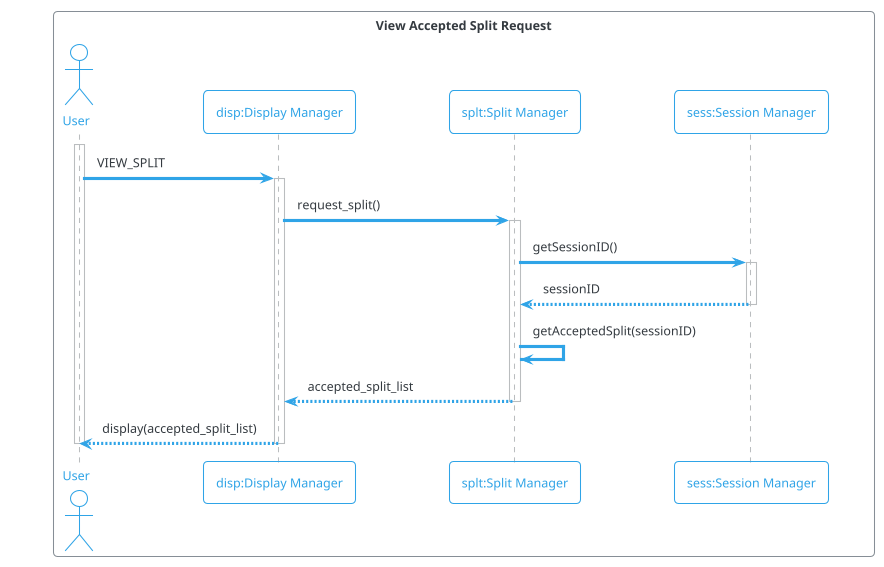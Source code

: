 @startuml
!theme cerulean-outline
box "View Accepted Split Request"
actor "User" as user
participant "disp:Display Manager" as disp
participant "splt:Split Manager" as splt
participant "sess:Session Manager" as sess
end box
activate user
user -> disp ++ : VIEW_SPLIT
disp -> splt ++ : request_split()
splt -> sess ++ : getSessionID()
sess --> splt -- : sessionID 
splt -> splt : getAcceptedSplit(sessionID)
splt --> disp --: accepted_split_list
disp --> user --: display(accepted_split_list)
deactivate user
@enduml
